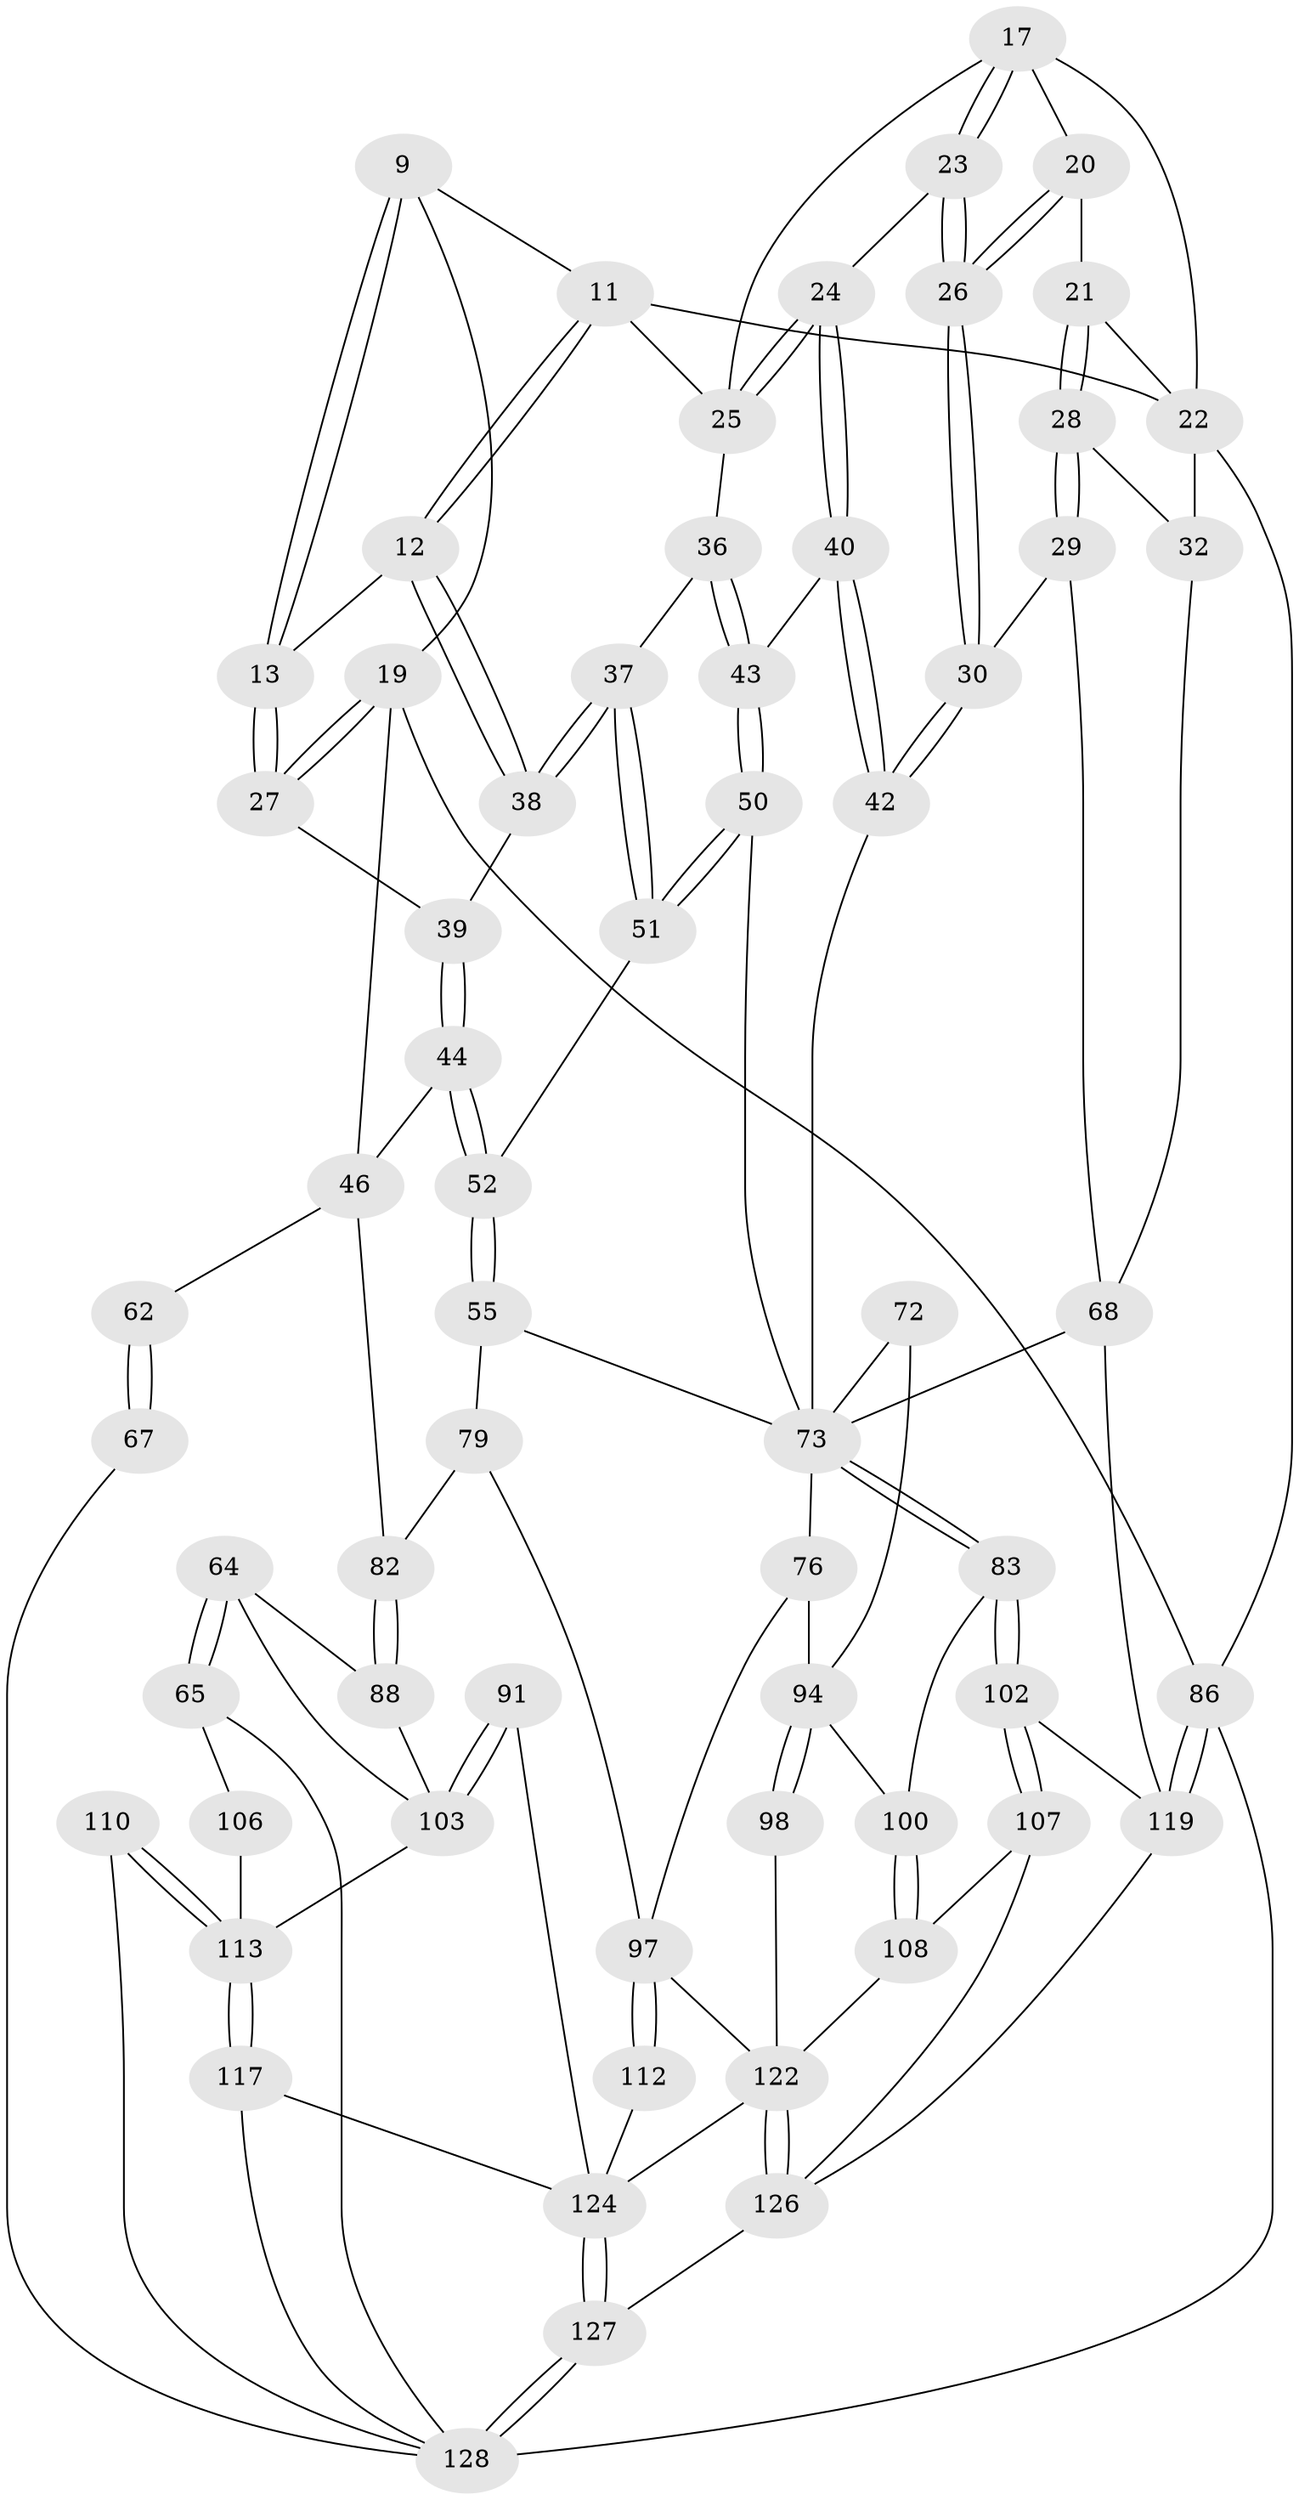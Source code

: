 // original degree distribution, {3: 0.0234375, 4: 0.2109375, 6: 0.2109375, 5: 0.5546875}
// Generated by graph-tools (version 1.1) at 2025/02/03/09/25 05:02:13]
// undirected, 64 vertices, 144 edges
graph export_dot {
graph [start="1"]
  node [color=gray90,style=filled];
  9 [pos="+0.24987406193484998+0.09895114460235348",super="+1"];
  11 [pos="+0.3763783759399435+0.1740573618604151",super="+2"];
  12 [pos="+0.3614554004310678+0.1827596695564288"];
  13 [pos="+0.2632547774470517+0.14158223487848262"];
  17 [pos="+0.6069209458842054+0",super="+14+16"];
  19 [pos="+0+0.17170445712863586",super="+10+8+18"];
  20 [pos="+0.8797846989824212+0.06719156586936761"];
  21 [pos="+0.902194258729008+0.059462057948855056"];
  22 [pos="+0.9690835410305274+0",super="+6"];
  23 [pos="+0.6569424666671839+0.17265051467217762"];
  24 [pos="+0.6206588819555703+0.19137687160062156"];
  25 [pos="+0.48462362482474414+0.20024639243152262",super="+15"];
  26 [pos="+0.6619869724563323+0.1749440846211482"];
  27 [pos="+0.11003945649331183+0.24306170788563672"];
  28 [pos="+0.9049413117606355+0.2016071327349211"];
  29 [pos="+0.8205845018153607+0.31596941290498787"];
  30 [pos="+0.7182407118235437+0.2503126986864921"];
  32 [pos="+1+0.38833233160729985",super="+31"];
  36 [pos="+0.4319541850446347+0.33659348769729774",super="+35"];
  37 [pos="+0.32342857419397836+0.33644146740503844"];
  38 [pos="+0.3131901847051183+0.31588129495811357"];
  39 [pos="+0.13828421960326137+0.27447675176878156"];
  40 [pos="+0.553039729613937+0.3412278223688255"];
  42 [pos="+0.64650592626408+0.4046911314388186"];
  43 [pos="+0.5030794205962664+0.3921800668599789",super="+41"];
  44 [pos="+0.14365896264499267+0.44690334666491516"];
  46 [pos="+0+0.35172499540107455",super="+45"];
  50 [pos="+0.5012878389045375+0.489716134570255"];
  51 [pos="+0.3164405603348468+0.4190652422244702"];
  52 [pos="+0.2772127629994478+0.46988825940803625"];
  55 [pos="+0.28869912439544504+0.5470253431606243"];
  62 [pos="+0.07727436896855386+0.5071031179007817",super="+61"];
  64 [pos="+0.04153829484064889+0.6745483501323827"];
  65 [pos="+0.025493887720544454+0.6778200108042984"];
  67 [pos="+0+0.6079196350615361"];
  68 [pos="+1+0.6095613305766623",super="+33+34"];
  72 [pos="+0.658937234464234+0.6542472574932969",super="+71"];
  73 [pos="+0.9392804992676145+0.6910296966406949",super="+69+60"];
  76 [pos="+0.4536931243761614+0.6627096133207551"];
  79 [pos="+0.3165334697825172+0.6968410914379871",super="+56"];
  82 [pos="+0.24573571607366704+0.7140348602587289",super="+59"];
  83 [pos="+0.9254525520720309+0.7041954431736517"];
  86 [pos="+1+1",super="+81"];
  88 [pos="+0.22119825541903118+0.7456995607035211",super="+63"];
  91 [pos="+0.24859398678238026+0.8405262790440644"];
  94 [pos="+0.7152764118777719+0.8109604124535431",super="+93+85+75"];
  97 [pos="+0.5010195262968499+0.8208183532086029",super="+77+78"];
  98 [pos="+0.7147312262859844+0.8118980530021591",super="+95"];
  100 [pos="+0.8091208434093665+0.813520580247743",super="+84"];
  102 [pos="+0.9240663044474527+0.8363938006584161"];
  103 [pos="+0.14404004561538727+0.8168925066683214",super="+99+92"];
  106 [pos="+0.037788075778018876+0.7523658783349547"];
  107 [pos="+0.9059613604238262+0.8520266821617539"];
  108 [pos="+0.828377738417161+0.846248427241972"];
  110 [pos="+0.025453600443731128+0.8968721469889468"];
  112 [pos="+0.4051517673769449+0.8747518725671258",super="+89"];
  113 [pos="+0.09423800725820441+0.9146303799851149",super="+104+109"];
  117 [pos="+0.15193789683440756+0.975096169218013"];
  119 [pos="+0.9338767362365229+1",super="+101+87"];
  122 [pos="+0.5254109344026443+0.9160806147870653",super="+118+96+115"];
  124 [pos="+0.37658991345864573+1",super="+116+123"];
  126 [pos="+0.6135539295288998+1",super="+121"];
  127 [pos="+0.3835081327298912+1"];
  128 [pos="+0.1149594198711492+1",super="+125"];
  9 -- 13;
  9 -- 13;
  9 -- 19;
  9 -- 11;
  11 -- 12;
  11 -- 12;
  11 -- 22;
  11 -- 25;
  12 -- 13;
  12 -- 38;
  12 -- 38;
  13 -- 27;
  13 -- 27;
  17 -- 23;
  17 -- 23;
  17 -- 22 [weight=2];
  17 -- 25;
  17 -- 20;
  19 -- 27;
  19 -- 27;
  19 -- 86 [weight=2];
  19 -- 46;
  20 -- 21;
  20 -- 26;
  20 -- 26;
  21 -- 22;
  21 -- 28;
  21 -- 28;
  22 -- 32 [weight=2];
  22 -- 86 [weight=2];
  23 -- 24;
  23 -- 26;
  23 -- 26;
  24 -- 25;
  24 -- 25;
  24 -- 40;
  24 -- 40;
  25 -- 36;
  26 -- 30;
  26 -- 30;
  27 -- 39;
  28 -- 29;
  28 -- 29;
  28 -- 32;
  29 -- 30;
  29 -- 68;
  30 -- 42;
  30 -- 42;
  32 -- 68;
  36 -- 37;
  36 -- 43 [weight=2];
  36 -- 43;
  37 -- 38;
  37 -- 38;
  37 -- 51;
  37 -- 51;
  38 -- 39;
  39 -- 44;
  39 -- 44;
  40 -- 42;
  40 -- 42;
  40 -- 43;
  42 -- 73;
  43 -- 50;
  43 -- 50;
  44 -- 52;
  44 -- 52;
  44 -- 46;
  46 -- 62;
  46 -- 82;
  50 -- 51;
  50 -- 51;
  50 -- 73;
  51 -- 52;
  52 -- 55;
  52 -- 55;
  55 -- 79;
  55 -- 73;
  62 -- 67 [weight=2];
  62 -- 67;
  64 -- 65;
  64 -- 65;
  64 -- 88;
  64 -- 103;
  65 -- 106;
  65 -- 128;
  67 -- 128;
  68 -- 73 [weight=2];
  68 -- 119;
  72 -- 73 [weight=3];
  72 -- 94 [weight=2];
  73 -- 83;
  73 -- 83;
  73 -- 76;
  76 -- 94;
  76 -- 97;
  79 -- 82 [weight=2];
  79 -- 97;
  82 -- 88 [weight=2];
  82 -- 88;
  83 -- 102;
  83 -- 102;
  83 -- 100;
  86 -- 119 [weight=2];
  86 -- 119;
  86 -- 128 [weight=2];
  88 -- 103;
  91 -- 103 [weight=2];
  91 -- 103;
  91 -- 124;
  94 -- 98 [weight=2];
  94 -- 98;
  94 -- 100 [weight=2];
  97 -- 112 [weight=2];
  97 -- 112;
  97 -- 122;
  98 -- 122 [weight=2];
  100 -- 108;
  100 -- 108;
  102 -- 107;
  102 -- 107;
  102 -- 119;
  103 -- 113;
  106 -- 113 [weight=2];
  107 -- 108;
  107 -- 126;
  108 -- 122;
  110 -- 113 [weight=2];
  110 -- 113;
  110 -- 128;
  112 -- 124 [weight=2];
  113 -- 117;
  113 -- 117;
  117 -- 128;
  117 -- 124;
  119 -- 126;
  122 -- 126 [weight=2];
  122 -- 126;
  122 -- 124;
  124 -- 127;
  124 -- 127;
  126 -- 127;
  127 -- 128;
  127 -- 128;
}
